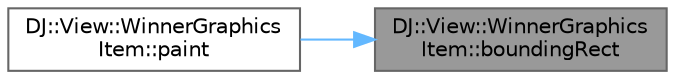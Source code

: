 digraph "DJ::View::WinnerGraphicsItem::boundingRect"
{
 // LATEX_PDF_SIZE
  bgcolor="transparent";
  edge [fontname=Helvetica,fontsize=10,labelfontname=Helvetica,labelfontsize=10];
  node [fontname=Helvetica,fontsize=10,shape=box,height=0.2,width=0.4];
  rankdir="RL";
  Node1 [id="Node000001",label="DJ::View::WinnerGraphics\lItem::boundingRect",height=0.2,width=0.4,color="gray40", fillcolor="grey60", style="filled", fontcolor="black",tooltip="Returns the bounding rectangle for this item."];
  Node1 -> Node2 [id="edge1_Node000001_Node000002",dir="back",color="steelblue1",style="solid",tooltip=" "];
  Node2 [id="Node000002",label="DJ::View::WinnerGraphics\lItem::paint",height=0.2,width=0.4,color="grey40", fillcolor="white", style="filled",URL="$class_d_j_1_1_view_1_1_winner_graphics_item.html#a8ae61109b50d202df5bdd9878922d03e",tooltip="Paints this item on the scene."];
}
